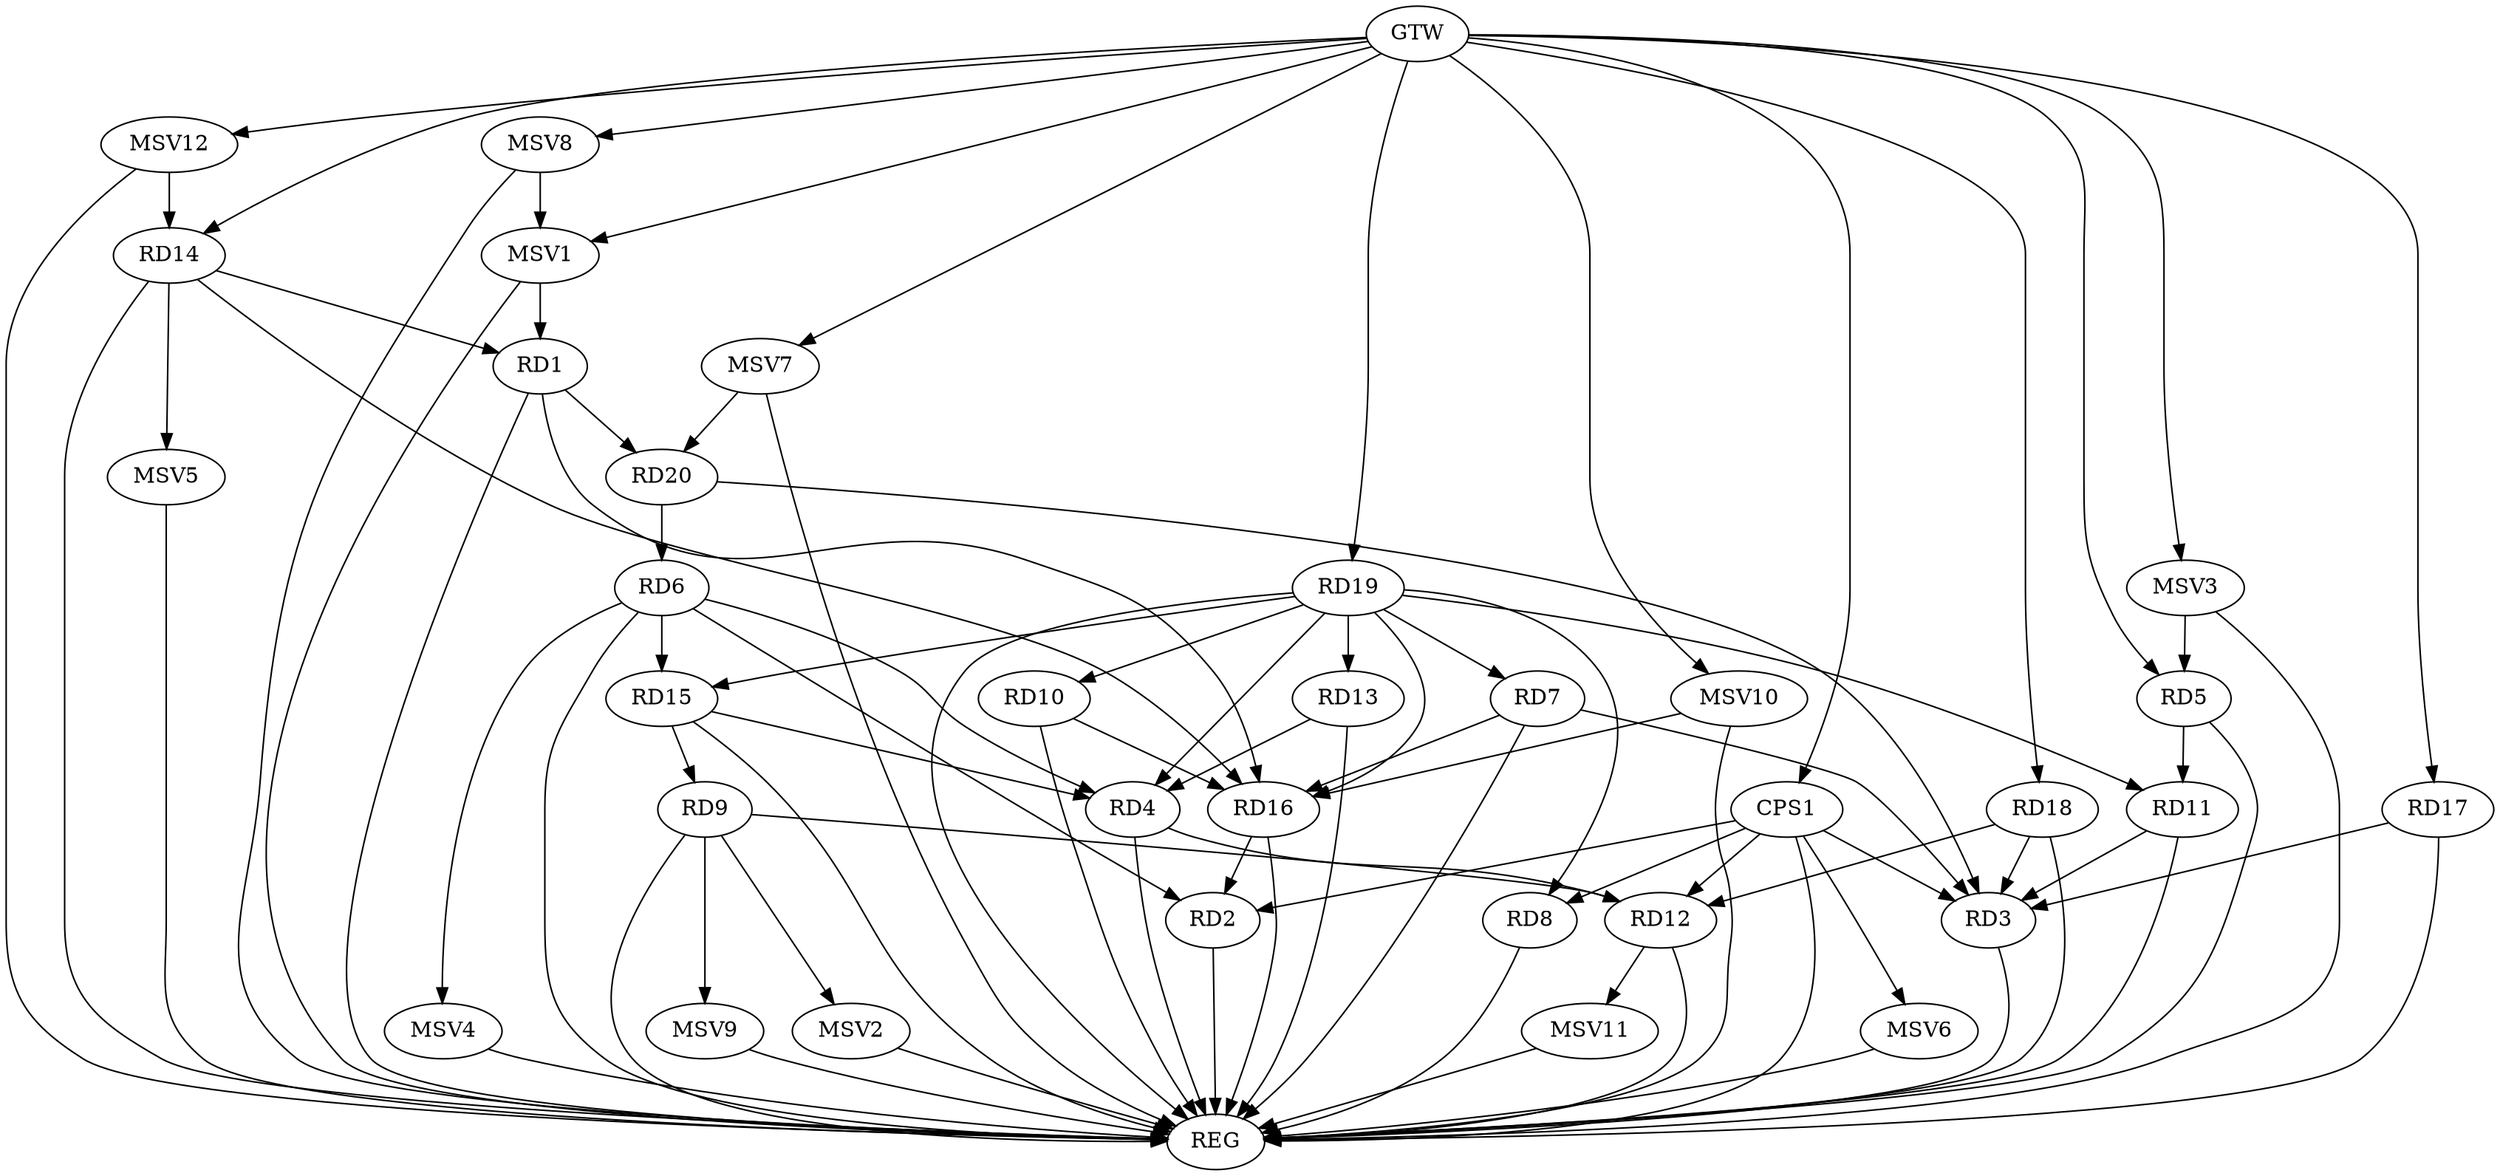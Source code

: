 strict digraph G {
  RD1 [ label="RD1" ];
  RD2 [ label="RD2" ];
  RD3 [ label="RD3" ];
  RD4 [ label="RD4" ];
  RD5 [ label="RD5" ];
  RD6 [ label="RD6" ];
  RD7 [ label="RD7" ];
  RD8 [ label="RD8" ];
  RD9 [ label="RD9" ];
  RD10 [ label="RD10" ];
  RD11 [ label="RD11" ];
  RD12 [ label="RD12" ];
  RD13 [ label="RD13" ];
  RD14 [ label="RD14" ];
  RD15 [ label="RD15" ];
  RD16 [ label="RD16" ];
  RD17 [ label="RD17" ];
  RD18 [ label="RD18" ];
  RD19 [ label="RD19" ];
  RD20 [ label="RD20" ];
  CPS1 [ label="CPS1" ];
  GTW [ label="GTW" ];
  REG [ label="REG" ];
  MSV1 [ label="MSV1" ];
  MSV2 [ label="MSV2" ];
  MSV3 [ label="MSV3" ];
  MSV4 [ label="MSV4" ];
  MSV5 [ label="MSV5" ];
  MSV6 [ label="MSV6" ];
  MSV7 [ label="MSV7" ];
  MSV8 [ label="MSV8" ];
  MSV9 [ label="MSV9" ];
  MSV10 [ label="MSV10" ];
  MSV11 [ label="MSV11" ];
  MSV12 [ label="MSV12" ];
  RD14 -> RD1;
  RD1 -> RD16;
  RD1 -> RD20;
  RD6 -> RD2;
  RD16 -> RD2;
  RD7 -> RD3;
  RD11 -> RD3;
  RD17 -> RD3;
  RD18 -> RD3;
  RD20 -> RD3;
  RD6 -> RD4;
  RD4 -> RD12;
  RD13 -> RD4;
  RD15 -> RD4;
  RD19 -> RD4;
  RD5 -> RD11;
  RD6 -> RD15;
  RD20 -> RD6;
  RD7 -> RD16;
  RD19 -> RD7;
  RD19 -> RD8;
  RD9 -> RD12;
  RD15 -> RD9;
  RD10 -> RD16;
  RD19 -> RD10;
  RD18 -> RD12;
  RD14 -> RD16;
  CPS1 -> RD2;
  CPS1 -> RD3;
  CPS1 -> RD8;
  CPS1 -> RD12;
  GTW -> RD5;
  GTW -> RD14;
  GTW -> RD17;
  GTW -> RD18;
  GTW -> RD19;
  GTW -> CPS1;
  RD1 -> REG;
  RD2 -> REG;
  RD3 -> REG;
  RD4 -> REG;
  RD5 -> REG;
  RD6 -> REG;
  RD7 -> REG;
  RD8 -> REG;
  RD9 -> REG;
  RD10 -> REG;
  RD11 -> REG;
  RD12 -> REG;
  RD13 -> REG;
  RD14 -> REG;
  RD15 -> REG;
  RD16 -> REG;
  RD17 -> REG;
  RD18 -> REG;
  RD19 -> REG;
  CPS1 -> REG;
  RD19 -> RD11;
  RD19 -> RD16;
  RD19 -> RD13;
  RD19 -> RD15;
  MSV1 -> RD1;
  GTW -> MSV1;
  MSV1 -> REG;
  RD9 -> MSV2;
  MSV2 -> REG;
  MSV3 -> RD5;
  GTW -> MSV3;
  MSV3 -> REG;
  RD6 -> MSV4;
  MSV4 -> REG;
  RD14 -> MSV5;
  MSV5 -> REG;
  CPS1 -> MSV6;
  MSV6 -> REG;
  MSV7 -> RD20;
  GTW -> MSV7;
  MSV7 -> REG;
  MSV8 -> MSV1;
  GTW -> MSV8;
  MSV8 -> REG;
  RD9 -> MSV9;
  MSV9 -> REG;
  MSV10 -> RD16;
  GTW -> MSV10;
  MSV10 -> REG;
  RD12 -> MSV11;
  MSV11 -> REG;
  MSV12 -> RD14;
  GTW -> MSV12;
  MSV12 -> REG;
}
